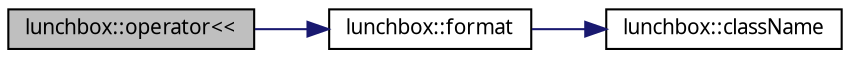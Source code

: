 digraph "lunchbox::operator&lt;&lt;"
{
  edge [fontname="Sans",fontsize="10",labelfontname="Sans",labelfontsize="10"];
  node [fontname="Sans",fontsize="10",shape=record];
  rankdir="LR";
  Node1 [label="lunchbox::operator\<\<",height=0.2,width=0.4,color="black", fillcolor="grey75", style="filled" fontcolor="black"];
  Node1 -> Node2 [color="midnightblue",fontsize="10",style="solid",fontname="Sans"];
  Node2 [label="lunchbox::format",height=0.2,width=0.4,color="black", fillcolor="white", style="filled",URL="$namespacelunchbox.html#ab4e8f1a56151c5147ae7752c313ec1c6",tooltip="Format the given array in a human-readable form. "];
  Node2 -> Node3 [color="midnightblue",fontsize="10",style="solid",fontname="Sans"];
  Node3 [label="lunchbox::className",height=0.2,width=0.4,color="black", fillcolor="white", style="filled",URL="$namespacelunchbox.html#ac28d8481881bf01ae4a9d61de07f968d",tooltip="Print the RTTI name of the given class. "];
}
